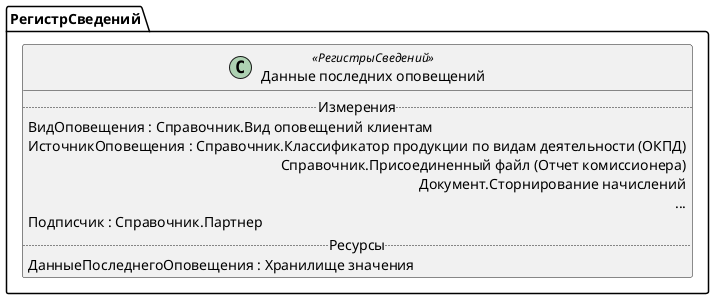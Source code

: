 ﻿@startuml ДанныеПоследнихОповещений
'!include templates.wsd
'..\include templates.wsd
class РегистрСведений.ДанныеПоследнихОповещений as "Данные последних оповещений" <<РегистрыСведений>>
{
..Измерения..
ВидОповещения : Справочник.Вид оповещений клиентам
ИсточникОповещения : Справочник.Классификатор продукции по видам деятельности (ОКПД)\rСправочник.Присоединенный файл (Отчет комиссионера)\rДокумент.Сторнирование начислений\r...
Подписчик : Справочник.Партнер
..Ресурсы..
ДанныеПоследнегоОповещения : Хранилище значения
}
@enduml
